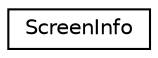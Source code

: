 digraph "Graphical Class Hierarchy"
{
 // LATEX_PDF_SIZE
  edge [fontname="Helvetica",fontsize="10",labelfontname="Helvetica",labelfontsize="10"];
  node [fontname="Helvetica",fontsize="10",shape=record];
  rankdir="LR";
  Node0 [label="ScreenInfo",height=0.2,width=0.4,color="black", fillcolor="white", style="filled",URL="$classScreenInfo.html",tooltip=" "];
}
